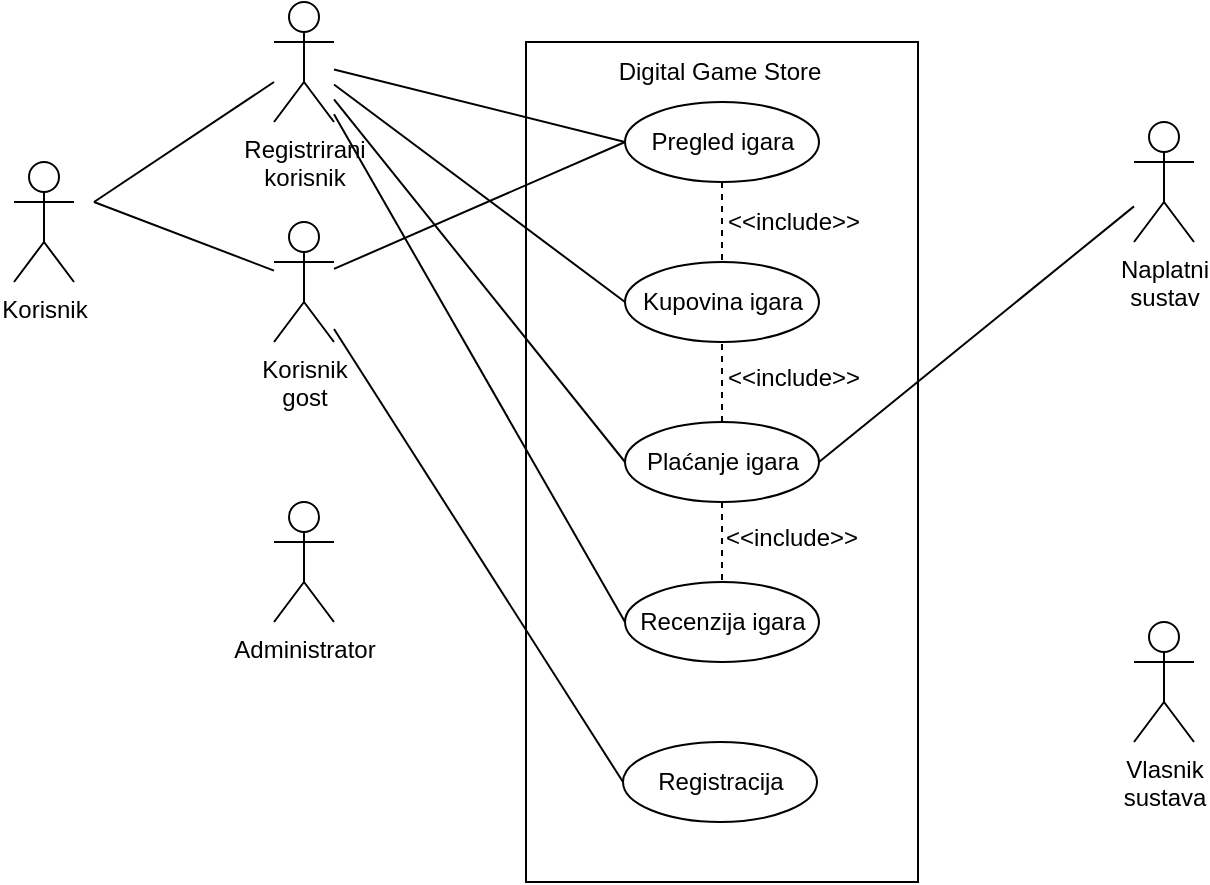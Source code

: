 <mxfile version="21.3.8" type="device">
  <diagram name="Page-1" id="vouiujqwLbQ1SjZ8EXrM">
    <mxGraphModel dx="1050" dy="585" grid="1" gridSize="10" guides="1" tooltips="1" connect="1" arrows="1" fold="1" page="1" pageScale="1" pageWidth="827" pageHeight="1169" math="0" shadow="0">
      <root>
        <mxCell id="0" />
        <mxCell id="1" parent="0" />
        <mxCell id="zjAAmlXx1aQwciowHxv7-1" value="" style="rounded=0;whiteSpace=wrap;html=1;" parent="1" vertex="1">
          <mxGeometry x="316" y="80" width="196" height="420" as="geometry" />
        </mxCell>
        <mxCell id="zjAAmlXx1aQwciowHxv7-34" value="&amp;lt;&amp;lt;include&amp;gt;&amp;gt;" style="text;html=1;strokeColor=none;fillColor=none;align=center;verticalAlign=middle;whiteSpace=wrap;rounded=0;" parent="zjAAmlXx1aQwciowHxv7-1" vertex="1">
          <mxGeometry x="120.5" y="82.5" width="26" height="15" as="geometry" />
        </mxCell>
        <mxCell id="zjAAmlXx1aQwciowHxv7-35" value="&amp;lt;&amp;lt;include&amp;gt;&amp;gt;" style="text;html=1;strokeColor=none;fillColor=none;align=center;verticalAlign=middle;whiteSpace=wrap;rounded=0;" parent="zjAAmlXx1aQwciowHxv7-1" vertex="1">
          <mxGeometry x="119.5" y="240" width="26" height="15" as="geometry" />
        </mxCell>
        <mxCell id="zjAAmlXx1aQwciowHxv7-37" value="&amp;lt;&amp;lt;include&amp;gt;&amp;gt;" style="text;html=1;strokeColor=none;fillColor=none;align=center;verticalAlign=middle;whiteSpace=wrap;rounded=0;" parent="zjAAmlXx1aQwciowHxv7-1" vertex="1">
          <mxGeometry x="120.5" y="160" width="26" height="15" as="geometry" />
        </mxCell>
        <mxCell id="zjAAmlXx1aQwciowHxv7-2" value="Korisnik" style="shape=umlActor;verticalLabelPosition=bottom;verticalAlign=top;html=1;outlineConnect=0;" parent="1" vertex="1">
          <mxGeometry x="60" y="140" width="30" height="60" as="geometry" />
        </mxCell>
        <mxCell id="zjAAmlXx1aQwciowHxv7-4" value="Administrator" style="shape=umlActor;verticalLabelPosition=bottom;verticalAlign=top;html=1;outlineConnect=0;" parent="1" vertex="1">
          <mxGeometry x="190" y="310" width="30" height="60" as="geometry" />
        </mxCell>
        <mxCell id="zjAAmlXx1aQwciowHxv7-6" value="Naplatni&lt;br&gt;sustav" style="shape=umlActor;verticalLabelPosition=bottom;verticalAlign=top;html=1;outlineConnect=0;" parent="1" vertex="1">
          <mxGeometry x="620" y="120" width="30" height="60" as="geometry" />
        </mxCell>
        <mxCell id="zjAAmlXx1aQwciowHxv7-8" value="Registrirani&lt;br&gt;korisnik&lt;br&gt;" style="shape=umlActor;verticalLabelPosition=bottom;verticalAlign=top;html=1;outlineConnect=0;" parent="1" vertex="1">
          <mxGeometry x="190" y="60" width="30" height="60" as="geometry" />
        </mxCell>
        <mxCell id="zjAAmlXx1aQwciowHxv7-10" value="Korisnik&lt;br&gt;gost" style="shape=umlActor;verticalLabelPosition=bottom;verticalAlign=top;html=1;outlineConnect=0;" parent="1" vertex="1">
          <mxGeometry x="190" y="170" width="30" height="60" as="geometry" />
        </mxCell>
        <mxCell id="zjAAmlXx1aQwciowHxv7-16" value="" style="endArrow=none;html=1;rounded=0;" parent="1" target="zjAAmlXx1aQwciowHxv7-8" edge="1">
          <mxGeometry width="50" height="50" relative="1" as="geometry">
            <mxPoint x="100" y="160" as="sourcePoint" />
            <mxPoint x="500" y="220" as="targetPoint" />
          </mxGeometry>
        </mxCell>
        <mxCell id="zjAAmlXx1aQwciowHxv7-20" value="" style="endArrow=none;html=1;rounded=0;" parent="1" target="zjAAmlXx1aQwciowHxv7-10" edge="1">
          <mxGeometry width="50" height="50" relative="1" as="geometry">
            <mxPoint x="100" y="160" as="sourcePoint" />
            <mxPoint x="500" y="220" as="targetPoint" />
          </mxGeometry>
        </mxCell>
        <mxCell id="zjAAmlXx1aQwciowHxv7-21" value="Digital Game Store" style="text;html=1;strokeColor=none;fillColor=none;align=center;verticalAlign=middle;whiteSpace=wrap;rounded=0;" parent="1" vertex="1">
          <mxGeometry x="316" y="80" width="194" height="30" as="geometry" />
        </mxCell>
        <mxCell id="zjAAmlXx1aQwciowHxv7-22" value="Pregled igara" style="ellipse;whiteSpace=wrap;html=1;" parent="1" vertex="1">
          <mxGeometry x="365.5" y="110" width="97" height="40" as="geometry" />
        </mxCell>
        <mxCell id="zjAAmlXx1aQwciowHxv7-24" value="Kupovina igara" style="ellipse;whiteSpace=wrap;html=1;" parent="1" vertex="1">
          <mxGeometry x="365.5" y="190" width="97" height="40" as="geometry" />
        </mxCell>
        <mxCell id="zjAAmlXx1aQwciowHxv7-25" value="Plaćanje igara" style="ellipse;whiteSpace=wrap;html=1;" parent="1" vertex="1">
          <mxGeometry x="365.5" y="270" width="97" height="40" as="geometry" />
        </mxCell>
        <mxCell id="zjAAmlXx1aQwciowHxv7-27" value="Recenzija igara" style="ellipse;whiteSpace=wrap;html=1;" parent="1" vertex="1">
          <mxGeometry x="365.5" y="350" width="97" height="40" as="geometry" />
        </mxCell>
        <mxCell id="zjAAmlXx1aQwciowHxv7-29" value="Registracija" style="ellipse;whiteSpace=wrap;html=1;" parent="1" vertex="1">
          <mxGeometry x="364.5" y="430" width="97" height="40" as="geometry" />
        </mxCell>
        <mxCell id="zjAAmlXx1aQwciowHxv7-30" value="" style="endArrow=none;html=1;rounded=0;entryX=0;entryY=0.5;entryDx=0;entryDy=0;" parent="1" source="zjAAmlXx1aQwciowHxv7-8" target="zjAAmlXx1aQwciowHxv7-22" edge="1">
          <mxGeometry width="50" height="50" relative="1" as="geometry">
            <mxPoint x="450" y="270" as="sourcePoint" />
            <mxPoint x="500" y="220" as="targetPoint" />
          </mxGeometry>
        </mxCell>
        <mxCell id="zjAAmlXx1aQwciowHxv7-31" value="" style="endArrow=none;dashed=1;html=1;rounded=0;exitX=0.5;exitY=1;exitDx=0;exitDy=0;entryX=0.5;entryY=0;entryDx=0;entryDy=0;" parent="1" source="zjAAmlXx1aQwciowHxv7-22" target="zjAAmlXx1aQwciowHxv7-24" edge="1">
          <mxGeometry width="50" height="50" relative="1" as="geometry">
            <mxPoint x="450" y="270" as="sourcePoint" />
            <mxPoint x="500" y="220" as="targetPoint" />
          </mxGeometry>
        </mxCell>
        <mxCell id="zjAAmlXx1aQwciowHxv7-32" value="" style="endArrow=none;dashed=1;html=1;rounded=0;exitX=0.5;exitY=0;exitDx=0;exitDy=0;entryX=0.5;entryY=1;entryDx=0;entryDy=0;" parent="1" source="zjAAmlXx1aQwciowHxv7-25" target="zjAAmlXx1aQwciowHxv7-24" edge="1">
          <mxGeometry width="50" height="50" relative="1" as="geometry">
            <mxPoint x="450" y="270" as="sourcePoint" />
            <mxPoint x="500" y="220" as="targetPoint" />
          </mxGeometry>
        </mxCell>
        <mxCell id="zjAAmlXx1aQwciowHxv7-33" value="" style="endArrow=none;dashed=1;html=1;rounded=0;entryX=0.5;entryY=0;entryDx=0;entryDy=0;exitX=0.5;exitY=1;exitDx=0;exitDy=0;" parent="1" source="zjAAmlXx1aQwciowHxv7-25" target="zjAAmlXx1aQwciowHxv7-27" edge="1">
          <mxGeometry width="50" height="50" relative="1" as="geometry">
            <mxPoint x="450" y="270" as="sourcePoint" />
            <mxPoint x="500" y="220" as="targetPoint" />
          </mxGeometry>
        </mxCell>
        <mxCell id="zjAAmlXx1aQwciowHxv7-38" value="" style="endArrow=none;html=1;rounded=0;entryX=0;entryY=0.5;entryDx=0;entryDy=0;" parent="1" source="zjAAmlXx1aQwciowHxv7-10" target="zjAAmlXx1aQwciowHxv7-29" edge="1">
          <mxGeometry width="50" height="50" relative="1" as="geometry">
            <mxPoint x="450" y="270" as="sourcePoint" />
            <mxPoint x="500" y="220" as="targetPoint" />
          </mxGeometry>
        </mxCell>
        <mxCell id="zjAAmlXx1aQwciowHxv7-39" value="" style="endArrow=none;html=1;rounded=0;entryX=0;entryY=0.5;entryDx=0;entryDy=0;" parent="1" source="zjAAmlXx1aQwciowHxv7-10" target="zjAAmlXx1aQwciowHxv7-22" edge="1">
          <mxGeometry width="50" height="50" relative="1" as="geometry">
            <mxPoint x="450" y="270" as="sourcePoint" />
            <mxPoint x="500" y="220" as="targetPoint" />
          </mxGeometry>
        </mxCell>
        <mxCell id="zjAAmlXx1aQwciowHxv7-40" value="" style="endArrow=none;html=1;rounded=0;entryX=0;entryY=0.5;entryDx=0;entryDy=0;" parent="1" source="zjAAmlXx1aQwciowHxv7-8" target="zjAAmlXx1aQwciowHxv7-24" edge="1">
          <mxGeometry width="50" height="50" relative="1" as="geometry">
            <mxPoint x="450" y="270" as="sourcePoint" />
            <mxPoint x="500" y="220" as="targetPoint" />
          </mxGeometry>
        </mxCell>
        <mxCell id="zjAAmlXx1aQwciowHxv7-41" value="" style="endArrow=none;html=1;rounded=0;exitX=1;exitY=0.5;exitDx=0;exitDy=0;" parent="1" source="zjAAmlXx1aQwciowHxv7-25" target="zjAAmlXx1aQwciowHxv7-6" edge="1">
          <mxGeometry width="50" height="50" relative="1" as="geometry">
            <mxPoint x="450" y="270" as="sourcePoint" />
            <mxPoint x="500" y="220" as="targetPoint" />
          </mxGeometry>
        </mxCell>
        <mxCell id="zjAAmlXx1aQwciowHxv7-42" value="" style="endArrow=none;html=1;rounded=0;entryX=0;entryY=0.5;entryDx=0;entryDy=0;" parent="1" source="zjAAmlXx1aQwciowHxv7-8" target="zjAAmlXx1aQwciowHxv7-27" edge="1">
          <mxGeometry width="50" height="50" relative="1" as="geometry">
            <mxPoint x="450" y="270" as="sourcePoint" />
            <mxPoint x="500" y="220" as="targetPoint" />
          </mxGeometry>
        </mxCell>
        <mxCell id="zjAAmlXx1aQwciowHxv7-43" value="" style="endArrow=none;html=1;rounded=0;entryX=0;entryY=0.5;entryDx=0;entryDy=0;" parent="1" source="zjAAmlXx1aQwciowHxv7-8" target="zjAAmlXx1aQwciowHxv7-25" edge="1">
          <mxGeometry width="50" height="50" relative="1" as="geometry">
            <mxPoint x="450" y="270" as="sourcePoint" />
            <mxPoint x="500" y="220" as="targetPoint" />
          </mxGeometry>
        </mxCell>
        <mxCell id="hYGxKiZRIIIqzRKWmvlg-1" value="Vlasnik &lt;br&gt;sustava" style="shape=umlActor;verticalLabelPosition=bottom;verticalAlign=top;html=1;outlineConnect=0;" vertex="1" parent="1">
          <mxGeometry x="620" y="370" width="30" height="60" as="geometry" />
        </mxCell>
      </root>
    </mxGraphModel>
  </diagram>
</mxfile>
